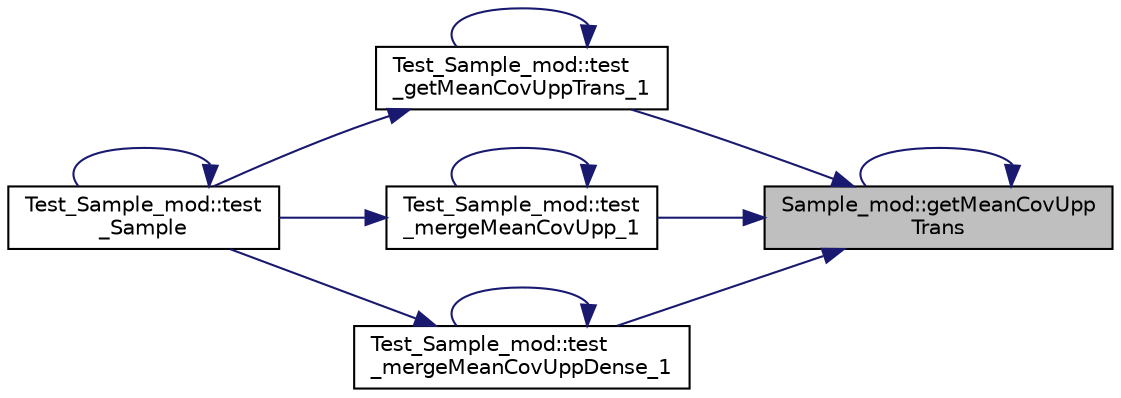 digraph "Sample_mod::getMeanCovUppTrans"
{
 // LATEX_PDF_SIZE
  edge [fontname="Helvetica",fontsize="10",labelfontname="Helvetica",labelfontsize="10"];
  node [fontname="Helvetica",fontsize="10",shape=record];
  rankdir="RL";
  Node1 [label="Sample_mod::getMeanCovUpp\lTrans",height=0.2,width=0.4,color="black", fillcolor="grey75", style="filled", fontcolor="black",tooltip="Return the sample mean and the upper triangle of the covariance matrix of the input sample."];
  Node1 -> Node1 [dir="back",color="midnightblue",fontsize="10",style="solid",fontname="Helvetica"];
  Node1 -> Node2 [dir="back",color="midnightblue",fontsize="10",style="solid",fontname="Helvetica"];
  Node2 [label="Test_Sample_mod::test\l_getMeanCovUppTrans_1",height=0.2,width=0.4,color="black", fillcolor="white", style="filled",URL="$namespaceTest__Sample__mod.html#a2a8bb6881a476432e3ef86865ffd0e66",tooltip=" "];
  Node2 -> Node2 [dir="back",color="midnightblue",fontsize="10",style="solid",fontname="Helvetica"];
  Node2 -> Node3 [dir="back",color="midnightblue",fontsize="10",style="solid",fontname="Helvetica"];
  Node3 [label="Test_Sample_mod::test\l_Sample",height=0.2,width=0.4,color="black", fillcolor="white", style="filled",URL="$namespaceTest__Sample__mod.html#a91b109f0aa7398a5b922aecc1cf52f24",tooltip=" "];
  Node3 -> Node3 [dir="back",color="midnightblue",fontsize="10",style="solid",fontname="Helvetica"];
  Node1 -> Node4 [dir="back",color="midnightblue",fontsize="10",style="solid",fontname="Helvetica"];
  Node4 [label="Test_Sample_mod::test\l_mergeMeanCovUpp_1",height=0.2,width=0.4,color="black", fillcolor="white", style="filled",URL="$namespaceTest__Sample__mod.html#a7f943e9c8bb23c6dcd3f3131c41d2fb7",tooltip=" "];
  Node4 -> Node4 [dir="back",color="midnightblue",fontsize="10",style="solid",fontname="Helvetica"];
  Node4 -> Node3 [dir="back",color="midnightblue",fontsize="10",style="solid",fontname="Helvetica"];
  Node1 -> Node5 [dir="back",color="midnightblue",fontsize="10",style="solid",fontname="Helvetica"];
  Node5 [label="Test_Sample_mod::test\l_mergeMeanCovUppDense_1",height=0.2,width=0.4,color="black", fillcolor="white", style="filled",URL="$namespaceTest__Sample__mod.html#a3212c39fce55f96ae72c842e17e4b33f",tooltip=" "];
  Node5 -> Node5 [dir="back",color="midnightblue",fontsize="10",style="solid",fontname="Helvetica"];
  Node5 -> Node3 [dir="back",color="midnightblue",fontsize="10",style="solid",fontname="Helvetica"];
}
